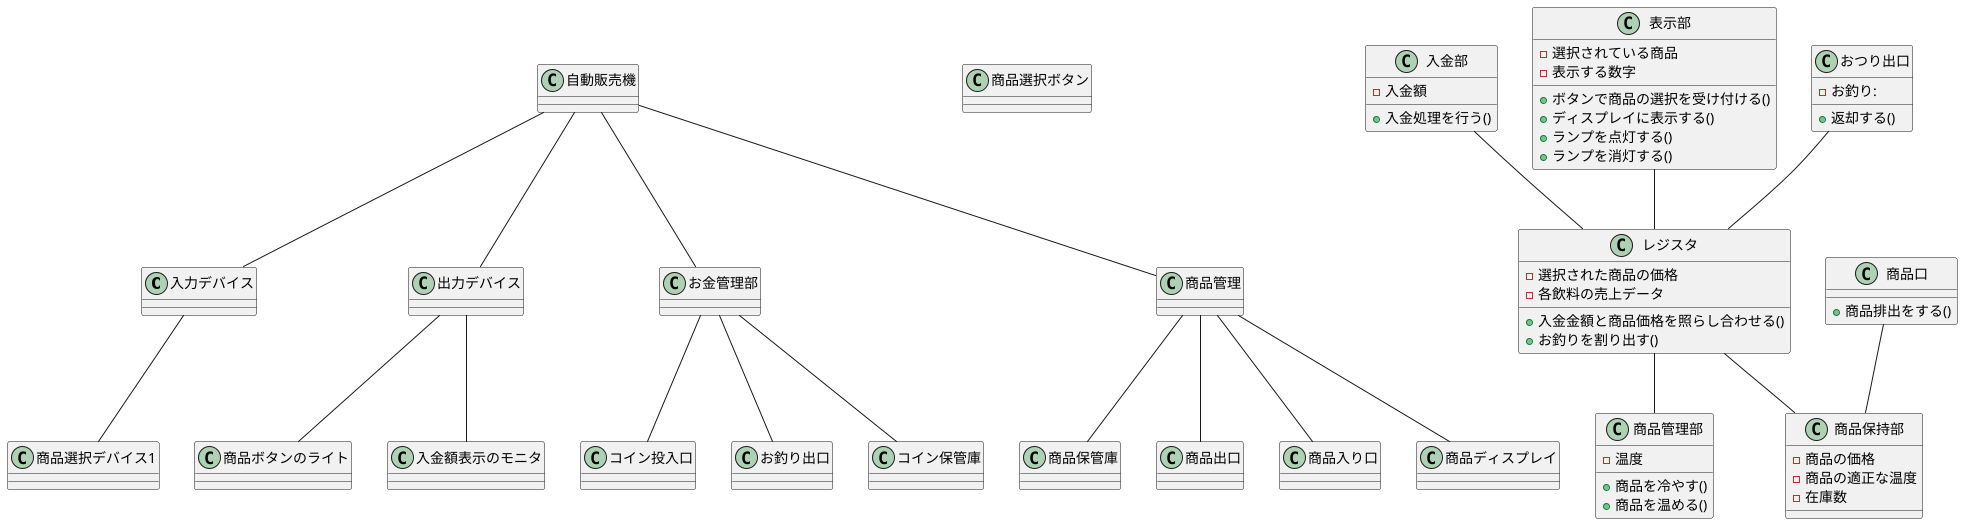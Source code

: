 @startuml

class 入力デバイス {

}

class 出力デバイス {

}

class 商品選択ボタン {

}

class 商品ボタンのライト {

}

class 入金額表示のモニタ {

}

class お金管理部 {

}

class コイン投入口 {

}

class お釣り出口 {

}

class コイン保管庫 {

}

class 商品管理 {

}

class 商品保管庫 {

}

class 商品出口 {

}

class 商品入り口 {

}

class 商品ディスプレイ {

}

class 自動販売機 {

}


class 入金部 {
    - 入金額
    + 入金処理を行う()
}

class 表示部 {
    - 選択されている商品
    - 表示する数字
    + ボタンで商品の選択を受け付ける()
    + ディスプレイに表示する()
    + ランプを点灯する()
    + ランプを消灯する()
}

class レジスタ {
    - 選択された商品の価格
    - 各飲料の売上データ
    + 入金金額と商品価格を照らし合わせる()
    + お釣りを割り出す()
}

class おつり出口 {
    - お釣り:
    + 返却する()
}

class 商品管理部 {
    - 温度
    + 商品を冷やす()
    + 商品を温める()
}

class 商品保持部 {
    - 商品の価格
    - 商品の適正な温度
    - 在庫数
}

class 商品口 {
    + 商品排出をする()
} 

レジスタ -- 商品保持部
商品口 -- 商品保持部
おつり出口 -- レジスタ
入金部 -- レジスタ
レジスタ -- 商品管理部
表示部 -- レジスタ

入力デバイス -- 商品選択デバイス1
出力デバイス -- 商品ボタンのライト
出力デバイス -- 入金額表示のモニタ
お金管理部 -- コイン投入口
お金管理部 -- お釣り出口
お金管理部 -- コイン保管庫
商品管理 -- 商品保管庫
商品管理 -- 商品出口
商品管理 -- 商品入り口
商品管理 -- 商品ディスプレイ 

自動販売機 -- 商品管理
自動販売機 -- お金管理部
自動販売機 -- 出力デバイス
自動販売機 -- 入力デバイス


@enduml

